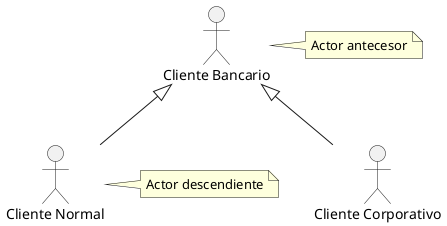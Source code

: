 @startuml
:Cliente Bancario: as cb
:Cliente Normal: as cn
note right of cb : Actor antecesor
note right of cn : Actor descendiente
cb <|-- :Cliente Corporativo:
cb <|-- cn
@enduml